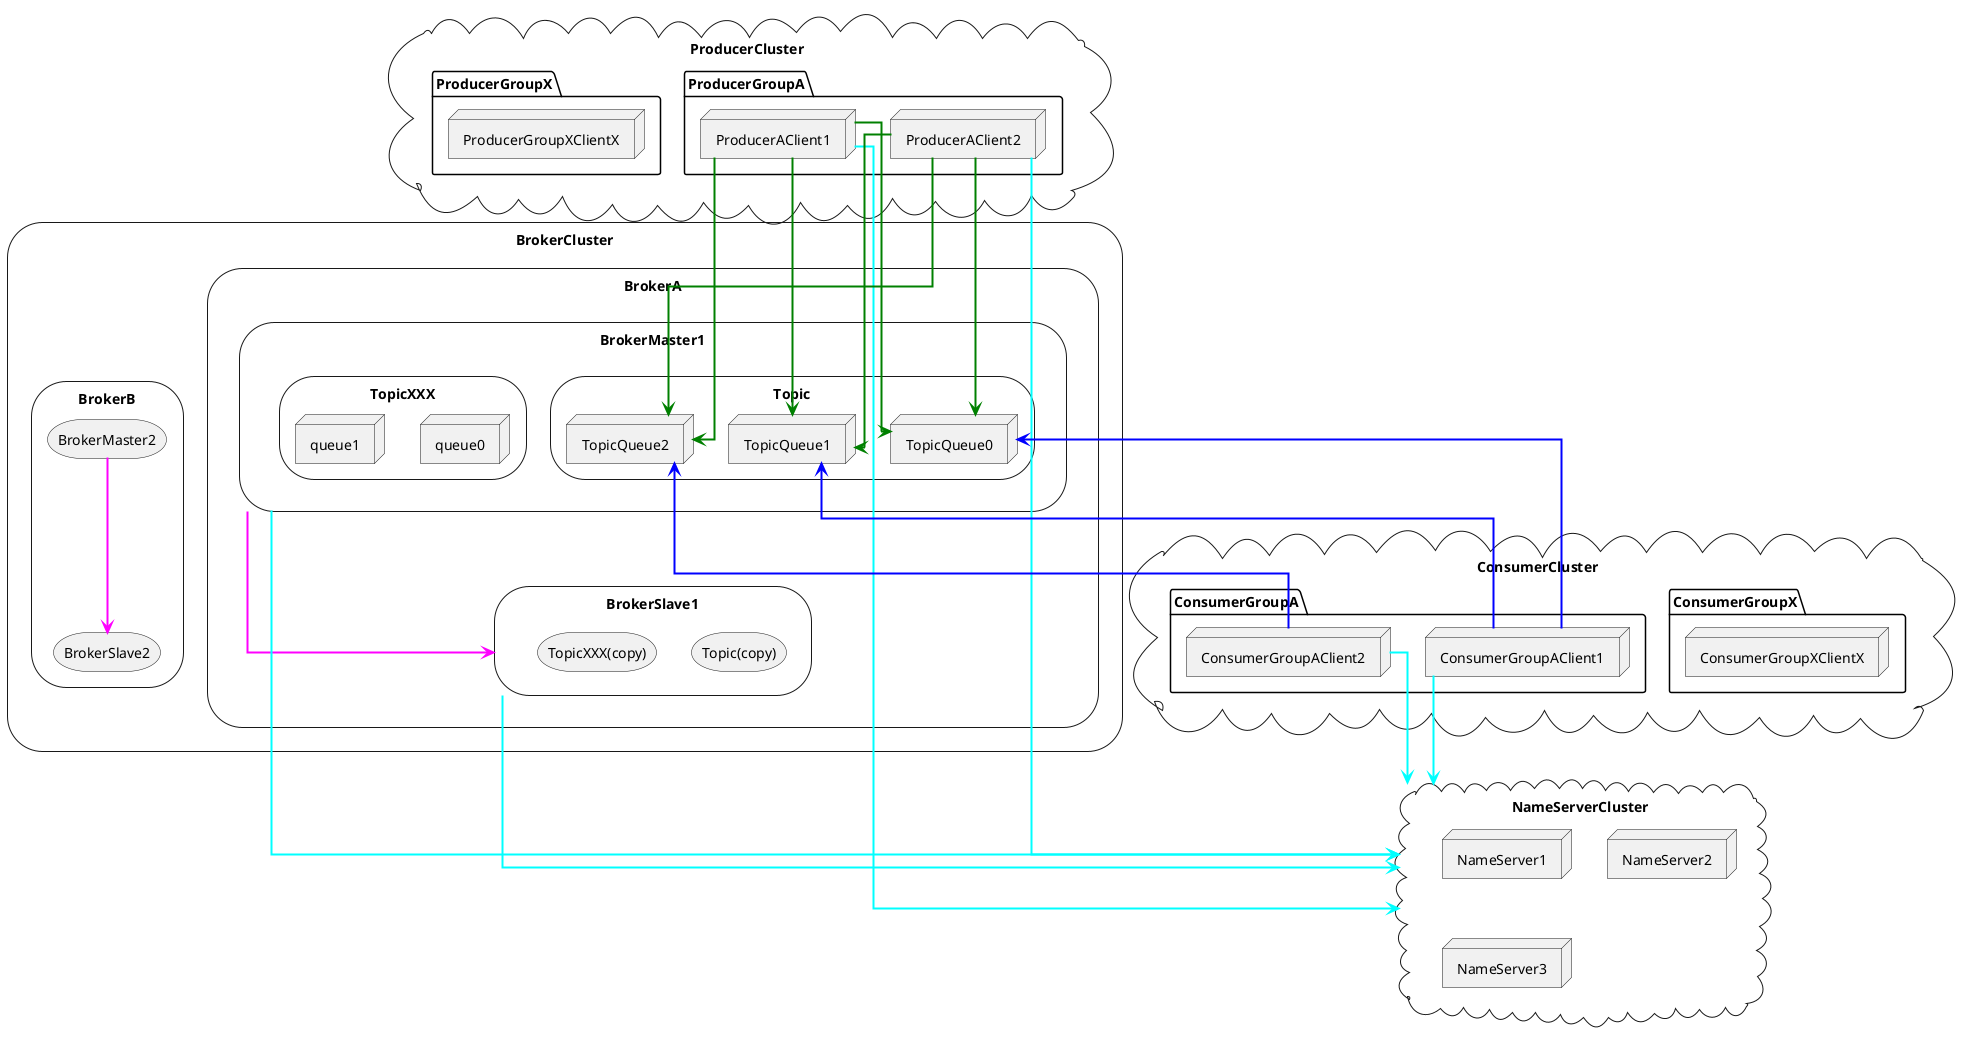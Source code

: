 @startuml
skinparam linetype ortho
cloud NameServerCluster {
  node NameServer1
  node NameServer2
  node NameServer3
}


cloud ProducerCluster    {
package ProducerGroupA{
   node ProducerAClient1
    node ProducerAClient2

ProducerAClient1-[bold,#aqua]->NameServerCluster
ProducerAClient2-[bold,#aqua]->NameServerCluster
}
 package ProducerGroupX{
    node ProducerGroupXClientX
    }
}
cloud ConsumerCluster {
package ConsumerGroupX{
  node ConsumerGroupXClientX
}

package ConsumerGroupA{
  node ConsumerGroupAClient1
  node ConsumerGroupAClient2
}


}

storage BrokerCluster {
storage BrokerA{
    storage BrokerMaster1{
    storage Topic{
            node TopicQueue0
            node TopicQueue1
            node TopicQueue2
        }
        storage TopicXXX{
                node queue0
                node queue1
            }
        ProducerAClient1 -[bold,#green]->TopicQueue0
        ProducerAClient1 -[bold,#green]->TopicQueue1
        ProducerAClient1 -[bold,#green]->TopicQueue2
        ProducerAClient2 -[bold,#green]->TopicQueue0
        ProducerAClient2 -[bold,#green]->TopicQueue1
        ProducerAClient2 -[bold,#green]->TopicQueue2
        TopicQueue0<-[bold,#blue]-ConsumerGroupAClient1
        TopicQueue2<-[bold,#blue]-ConsumerGroupAClient2
        TopicQueue1<-[bold,#blue]-ConsumerGroupAClient1
        ConsumerGroupAClient2-[bold,#aqua]->NameServerCluster
        ConsumerGroupAClient1-[bold,#aqua]->NameServerCluster
    }
    storage BrokerSlave1{
        storage Topic(copy){
            }
            storage TopicXXX(copy){
                }
    }
  }
  storage BrokerB{
    storage BrokerMaster2
    storage BrokerSlave2
}
  BrokerMaster1-[bold,#ff00ff]->BrokerSlave1
  BrokerMaster2-[bold,#ff00ff]->BrokerSlave2

  BrokerMaster1-[bold,#aqua]->NameServerCluster
  BrokerSlave1-[bold,#aqua]->NameServerCluster


}

@enduml